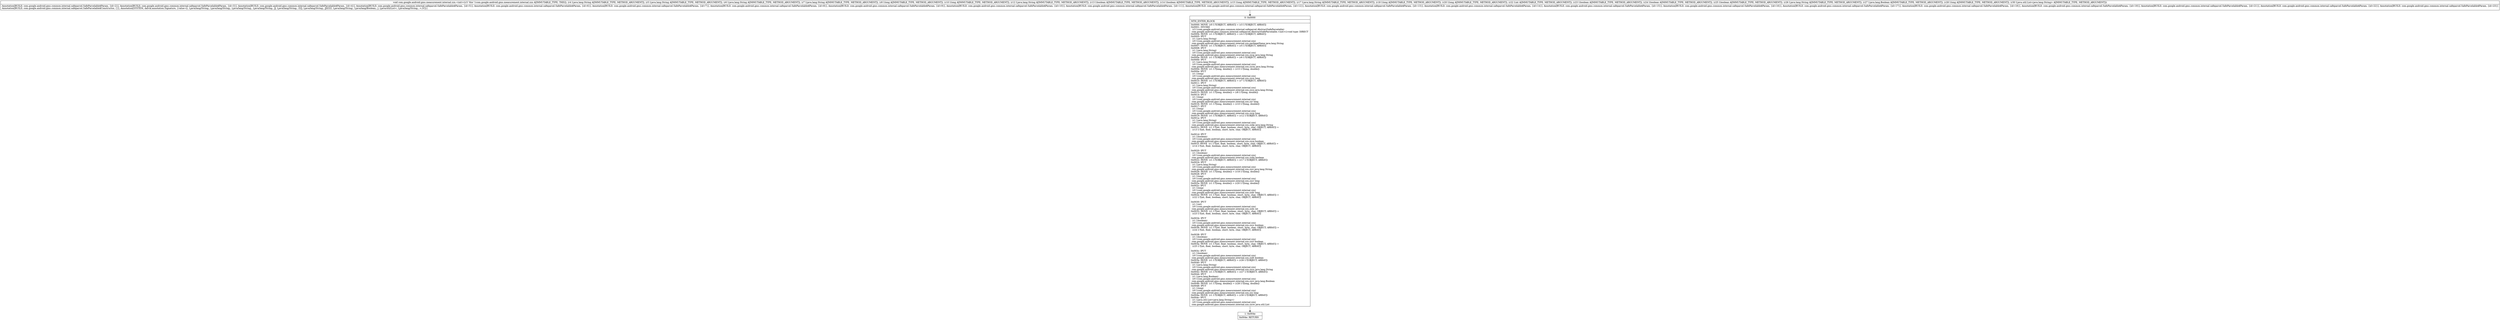 digraph "CFG forcom.google.android.gms.measurement.internal.zzn.\<init\>(Ljava\/lang\/String;Ljava\/lang\/String;Ljava\/lang\/String;Ljava\/lang\/String;JJLjava\/lang\/String;ZZJLjava\/lang\/String;JJIZZZLjava\/lang\/String;Ljava\/lang\/Boolean;JLjava\/util\/List;)V" {
Node_0 [shape=record,label="{0\:\ 0x0000|MTH_ENTER_BLOCK\l|0x0000: MOVE  (r0 I:?[OBJECT, ARRAY]) = (r3 I:?[OBJECT, ARRAY]) \l0x0001: INVOKE  \l  (r3 I:com.google.android.gms.common.internal.safeparcel.AbstractSafeParcelable)\l com.google.android.gms.common.internal.safeparcel.AbstractSafeParcelable.\<init\>():void type: DIRECT \l0x0004: MOVE  (r1 I:?[OBJECT, ARRAY]) = (r4 I:?[OBJECT, ARRAY]) \l0x0005: IPUT  \l  (r1 I:java.lang.String)\l  (r0 I:com.google.android.gms.measurement.internal.zzn)\l com.google.android.gms.measurement.internal.zzn.packageName java.lang.String \l0x0007: MOVE  (r1 I:?[OBJECT, ARRAY]) = (r5 I:?[OBJECT, ARRAY]) \l0x0008: IPUT  \l  (r1 I:java.lang.String)\l  (r0 I:com.google.android.gms.measurement.internal.zzn)\l com.google.android.gms.measurement.internal.zzn.zzcg java.lang.String \l0x000a: MOVE  (r1 I:?[OBJECT, ARRAY]) = (r6 I:?[OBJECT, ARRAY]) \l0x000b: IPUT  \l  (r1 I:java.lang.String)\l  (r0 I:com.google.android.gms.measurement.internal.zzn)\l com.google.android.gms.measurement.internal.zzn.zzcm java.lang.String \l0x000d: MOVE  (r1 I:?[long, double]) = (r15 I:?[long, double]) \l0x000e: IPUT  \l  (r1 I:long)\l  (r0 I:com.google.android.gms.measurement.internal.zzn)\l com.google.android.gms.measurement.internal.zzn.zzcn long \l0x0010: MOVE  (r1 I:?[OBJECT, ARRAY]) = (r7 I:?[OBJECT, ARRAY]) \l0x0011: IPUT  \l  (r1 I:java.lang.String)\l  (r0 I:com.google.android.gms.measurement.internal.zzn)\l com.google.android.gms.measurement.internal.zzn.zzco java.lang.String \l0x0013: MOVE  (r1 I:?[long, double]) = (r8 I:?[long, double]) \l0x0014: IPUT  \l  (r1 I:long)\l  (r0 I:com.google.android.gms.measurement.internal.zzn)\l com.google.android.gms.measurement.internal.zzn.zzr long \l0x0016: MOVE  (r1 I:?[long, double]) = (r10 I:?[long, double]) \l0x0017: IPUT  \l  (r1 I:long)\l  (r0 I:com.google.android.gms.measurement.internal.zzn)\l com.google.android.gms.measurement.internal.zzn.zzcp long \l0x0019: MOVE  (r1 I:?[OBJECT, ARRAY]) = (r12 I:?[OBJECT, ARRAY]) \l0x001a: IPUT  \l  (r1 I:java.lang.String)\l  (r0 I:com.google.android.gms.measurement.internal.zzn)\l com.google.android.gms.measurement.internal.zzn.zzdp java.lang.String \l0x001c: MOVE  (r1 I:?[int, float, boolean, short, byte, char, OBJECT, ARRAY]) = \l  (r13 I:?[int, float, boolean, short, byte, char, OBJECT, ARRAY])\l \l0x001d: IPUT  \l  (r1 I:boolean)\l  (r0 I:com.google.android.gms.measurement.internal.zzn)\l com.google.android.gms.measurement.internal.zzn.zzcq boolean \l0x001f: MOVE  (r1 I:?[int, float, boolean, short, byte, char, OBJECT, ARRAY]) = \l  (r14 I:?[int, float, boolean, short, byte, char, OBJECT, ARRAY])\l \l0x0020: IPUT  \l  (r1 I:boolean)\l  (r0 I:com.google.android.gms.measurement.internal.zzn)\l com.google.android.gms.measurement.internal.zzn.zzdq boolean \l0x0022: MOVE  (r1 I:?[OBJECT, ARRAY]) = (r17 I:?[OBJECT, ARRAY]) \l0x0024: IPUT  \l  (r1 I:java.lang.String)\l  (r0 I:com.google.android.gms.measurement.internal.zzn)\l com.google.android.gms.measurement.internal.zzn.zzci java.lang.String \l0x0026: MOVE  (r1 I:?[long, double]) = (r18 I:?[long, double]) \l0x0028: IPUT  \l  (r1 I:long)\l  (r0 I:com.google.android.gms.measurement.internal.zzn)\l com.google.android.gms.measurement.internal.zzn.zzcr long \l0x002a: MOVE  (r1 I:?[long, double]) = (r20 I:?[long, double]) \l0x002c: IPUT  \l  (r1 I:long)\l  (r0 I:com.google.android.gms.measurement.internal.zzn)\l com.google.android.gms.measurement.internal.zzn.zzdr long \l0x002e: MOVE  (r1 I:?[int, float, boolean, short, byte, char, OBJECT, ARRAY]) = \l  (r22 I:?[int, float, boolean, short, byte, char, OBJECT, ARRAY])\l \l0x0030: IPUT  \l  (r1 I:int)\l  (r0 I:com.google.android.gms.measurement.internal.zzn)\l com.google.android.gms.measurement.internal.zzn.zzds int \l0x0032: MOVE  (r1 I:?[int, float, boolean, short, byte, char, OBJECT, ARRAY]) = \l  (r23 I:?[int, float, boolean, short, byte, char, OBJECT, ARRAY])\l \l0x0034: IPUT  \l  (r1 I:boolean)\l  (r0 I:com.google.android.gms.measurement.internal.zzn)\l com.google.android.gms.measurement.internal.zzn.zzcs boolean \l0x0036: MOVE  (r1 I:?[int, float, boolean, short, byte, char, OBJECT, ARRAY]) = \l  (r24 I:?[int, float, boolean, short, byte, char, OBJECT, ARRAY])\l \l0x0038: IPUT  \l  (r1 I:boolean)\l  (r0 I:com.google.android.gms.measurement.internal.zzn)\l com.google.android.gms.measurement.internal.zzn.zzct boolean \l0x003a: MOVE  (r1 I:?[int, float, boolean, short, byte, char, OBJECT, ARRAY]) = \l  (r25 I:?[int, float, boolean, short, byte, char, OBJECT, ARRAY])\l \l0x003c: IPUT  \l  (r1 I:boolean)\l  (r0 I:com.google.android.gms.measurement.internal.zzn)\l com.google.android.gms.measurement.internal.zzn.zzdt boolean \l0x003e: MOVE  (r1 I:?[OBJECT, ARRAY]) = (r26 I:?[OBJECT, ARRAY]) \l0x0040: IPUT  \l  (r1 I:java.lang.String)\l  (r0 I:com.google.android.gms.measurement.internal.zzn)\l com.google.android.gms.measurement.internal.zzn.zzcu java.lang.String \l0x0042: MOVE  (r1 I:?[OBJECT, ARRAY]) = (r27 I:?[OBJECT, ARRAY]) \l0x0044: IPUT  \l  (r1 I:java.lang.Boolean)\l  (r0 I:com.google.android.gms.measurement.internal.zzn)\l com.google.android.gms.measurement.internal.zzn.zzcv java.lang.Boolean \l0x0046: MOVE  (r1 I:?[long, double]) = (r28 I:?[long, double]) \l0x0048: IPUT  \l  (r1 I:long)\l  (r0 I:com.google.android.gms.measurement.internal.zzn)\l com.google.android.gms.measurement.internal.zzn.zzs long \l0x004a: MOVE  (r1 I:?[OBJECT, ARRAY]) = (r30 I:?[OBJECT, ARRAY]) \l0x004c: IPUT  \l  (r1 I:java.util.List\<java.lang.String\>)\l  (r0 I:com.google.android.gms.measurement.internal.zzn)\l com.google.android.gms.measurement.internal.zzn.zzcw java.util.List \l}"];
Node_1 [shape=record,label="{1\:\ 0x004e|0x004e: RETURN   \l}"];
MethodNode[shape=record,label="{void com.google.android.gms.measurement.internal.zzn.\<init\>((r3 'this' I:com.google.android.gms.measurement.internal.zzn A[IMMUTABLE_TYPE, THIS]), (r4 I:java.lang.String A[IMMUTABLE_TYPE, METHOD_ARGUMENT]), (r5 I:java.lang.String A[IMMUTABLE_TYPE, METHOD_ARGUMENT]), (r6 I:java.lang.String A[IMMUTABLE_TYPE, METHOD_ARGUMENT]), (r7 I:java.lang.String A[IMMUTABLE_TYPE, METHOD_ARGUMENT]), (r8 I:long A[IMMUTABLE_TYPE, METHOD_ARGUMENT]), (r10 I:long A[IMMUTABLE_TYPE, METHOD_ARGUMENT]), (r12 I:java.lang.String A[IMMUTABLE_TYPE, METHOD_ARGUMENT]), (r13 I:boolean A[IMMUTABLE_TYPE, METHOD_ARGUMENT]), (r14 I:boolean A[IMMUTABLE_TYPE, METHOD_ARGUMENT]), (r15 I:long A[IMMUTABLE_TYPE, METHOD_ARGUMENT]), (r17 I:java.lang.String A[IMMUTABLE_TYPE, METHOD_ARGUMENT]), (r18 I:long A[IMMUTABLE_TYPE, METHOD_ARGUMENT]), (r20 I:long A[IMMUTABLE_TYPE, METHOD_ARGUMENT]), (r22 I:int A[IMMUTABLE_TYPE, METHOD_ARGUMENT]), (r23 I:boolean A[IMMUTABLE_TYPE, METHOD_ARGUMENT]), (r24 I:boolean A[IMMUTABLE_TYPE, METHOD_ARGUMENT]), (r25 I:boolean A[IMMUTABLE_TYPE, METHOD_ARGUMENT]), (r26 I:java.lang.String A[IMMUTABLE_TYPE, METHOD_ARGUMENT]), (r27 I:java.lang.Boolean A[IMMUTABLE_TYPE, METHOD_ARGUMENT]), (r28 I:long A[IMMUTABLE_TYPE, METHOD_ARGUMENT]), (r30 I:java.util.List\<java.lang.String\> A[IMMUTABLE_TYPE, METHOD_ARGUMENT]))  | Annotation[BUILD, com.google.android.gms.common.internal.safeparcel.SafeParcelable$Param, \{id=2\}], Annotation[BUILD, com.google.android.gms.common.internal.safeparcel.SafeParcelable$Param, \{id=3\}], Annotation[BUILD, com.google.android.gms.common.internal.safeparcel.SafeParcelable$Param, \{id=4\}], Annotation[BUILD, com.google.android.gms.common.internal.safeparcel.SafeParcelable$Param, \{id=5\}], Annotation[BUILD, com.google.android.gms.common.internal.safeparcel.SafeParcelable$Param, \{id=6\}], Annotation[BUILD, com.google.android.gms.common.internal.safeparcel.SafeParcelable$Param, \{id=7\}], Annotation[BUILD, com.google.android.gms.common.internal.safeparcel.SafeParcelable$Param, \{id=8\}], Annotation[BUILD, com.google.android.gms.common.internal.safeparcel.SafeParcelable$Param, \{id=9\}], Annotation[BUILD, com.google.android.gms.common.internal.safeparcel.SafeParcelable$Param, \{id=10\}], Annotation[BUILD, com.google.android.gms.common.internal.safeparcel.SafeParcelable$Param, \{id=11\}], Annotation[BUILD, com.google.android.gms.common.internal.safeparcel.SafeParcelable$Param, \{id=12\}], Annotation[BUILD, com.google.android.gms.common.internal.safeparcel.SafeParcelable$Param, \{id=13\}], Annotation[BUILD, com.google.android.gms.common.internal.safeparcel.SafeParcelable$Param, \{id=14\}], Annotation[BUILD, com.google.android.gms.common.internal.safeparcel.SafeParcelable$Param, \{id=15\}], Annotation[BUILD, com.google.android.gms.common.internal.safeparcel.SafeParcelable$Param, \{id=16\}], Annotation[BUILD, com.google.android.gms.common.internal.safeparcel.SafeParcelable$Param, \{id=17\}], Annotation[BUILD, com.google.android.gms.common.internal.safeparcel.SafeParcelable$Param, \{id=18\}], Annotation[BUILD, com.google.android.gms.common.internal.safeparcel.SafeParcelable$Param, \{id=19\}], Annotation[BUILD, com.google.android.gms.common.internal.safeparcel.SafeParcelable$Param, \{id=21\}], Annotation[BUILD, com.google.android.gms.common.internal.safeparcel.SafeParcelable$Param, \{id=22\}], Annotation[BUILD, com.google.android.gms.common.internal.safeparcel.SafeParcelable$Param, \{id=23\}]\lAnnotation[BUILD, com.google.android.gms.common.internal.safeparcel.SafeParcelable$Constructor, \{\}], Annotation[SYSTEM, dalvik.annotation.Signature, \{value=[(, Ljava\/lang\/String;, Ljava\/lang\/String;, Ljava\/lang\/String;, Ljava\/lang\/String;, JJ, Ljava\/lang\/String;, ZZJ, Ljava\/lang\/String;, JJIZZZ, Ljava\/lang\/String;, Ljava\/lang\/Boolean;, J, Ljava\/util\/List\<, Ljava\/lang\/String;, \>;)V]\}]\l}"];
MethodNode -> Node_0;
Node_0 -> Node_1;
}

